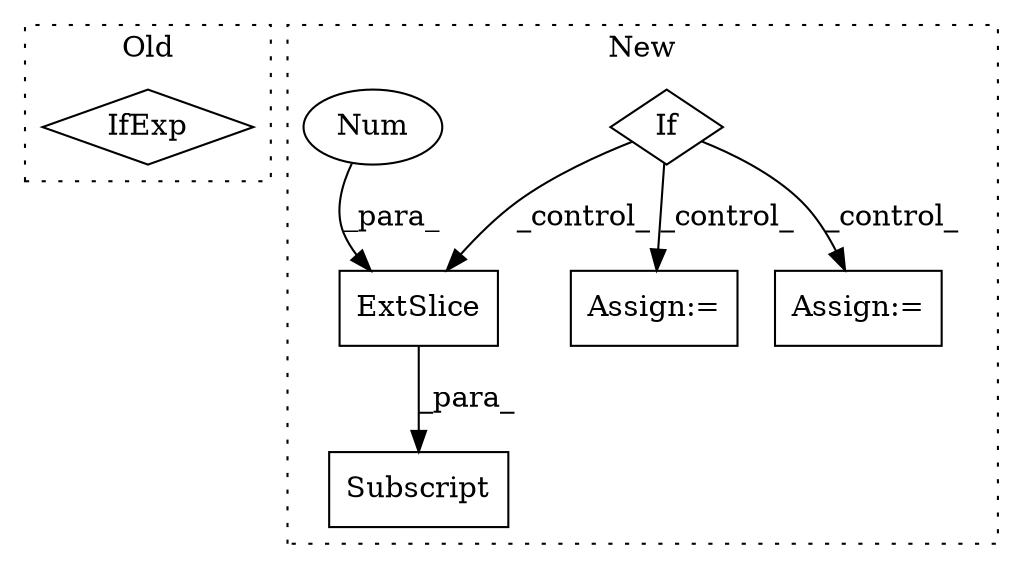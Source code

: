 digraph G {
subgraph cluster0 {
1 [label="IfExp" a="51" s="3532,3556" l="4,6" shape="diamond"];
label = "Old";
style="dotted";
}
subgraph cluster1 {
2 [label="ExtSlice" a="85" s="4077" l="6" shape="box"];
3 [label="Subscript" a="63" s="4077,0" l="12,0" shape="box"];
4 [label="If" a="96" s="4027" l="3" shape="diamond"];
5 [label="Assign:=" a="68" s="4282" l="3" shape="box"];
6 [label="Assign:=" a="68" s="4074" l="3" shape="box"];
7 [label="Num" a="76" s="4087" l="1" shape="ellipse"];
label = "New";
style="dotted";
}
2 -> 3 [label="_para_"];
4 -> 5 [label="_control_"];
4 -> 6 [label="_control_"];
4 -> 2 [label="_control_"];
7 -> 2 [label="_para_"];
}